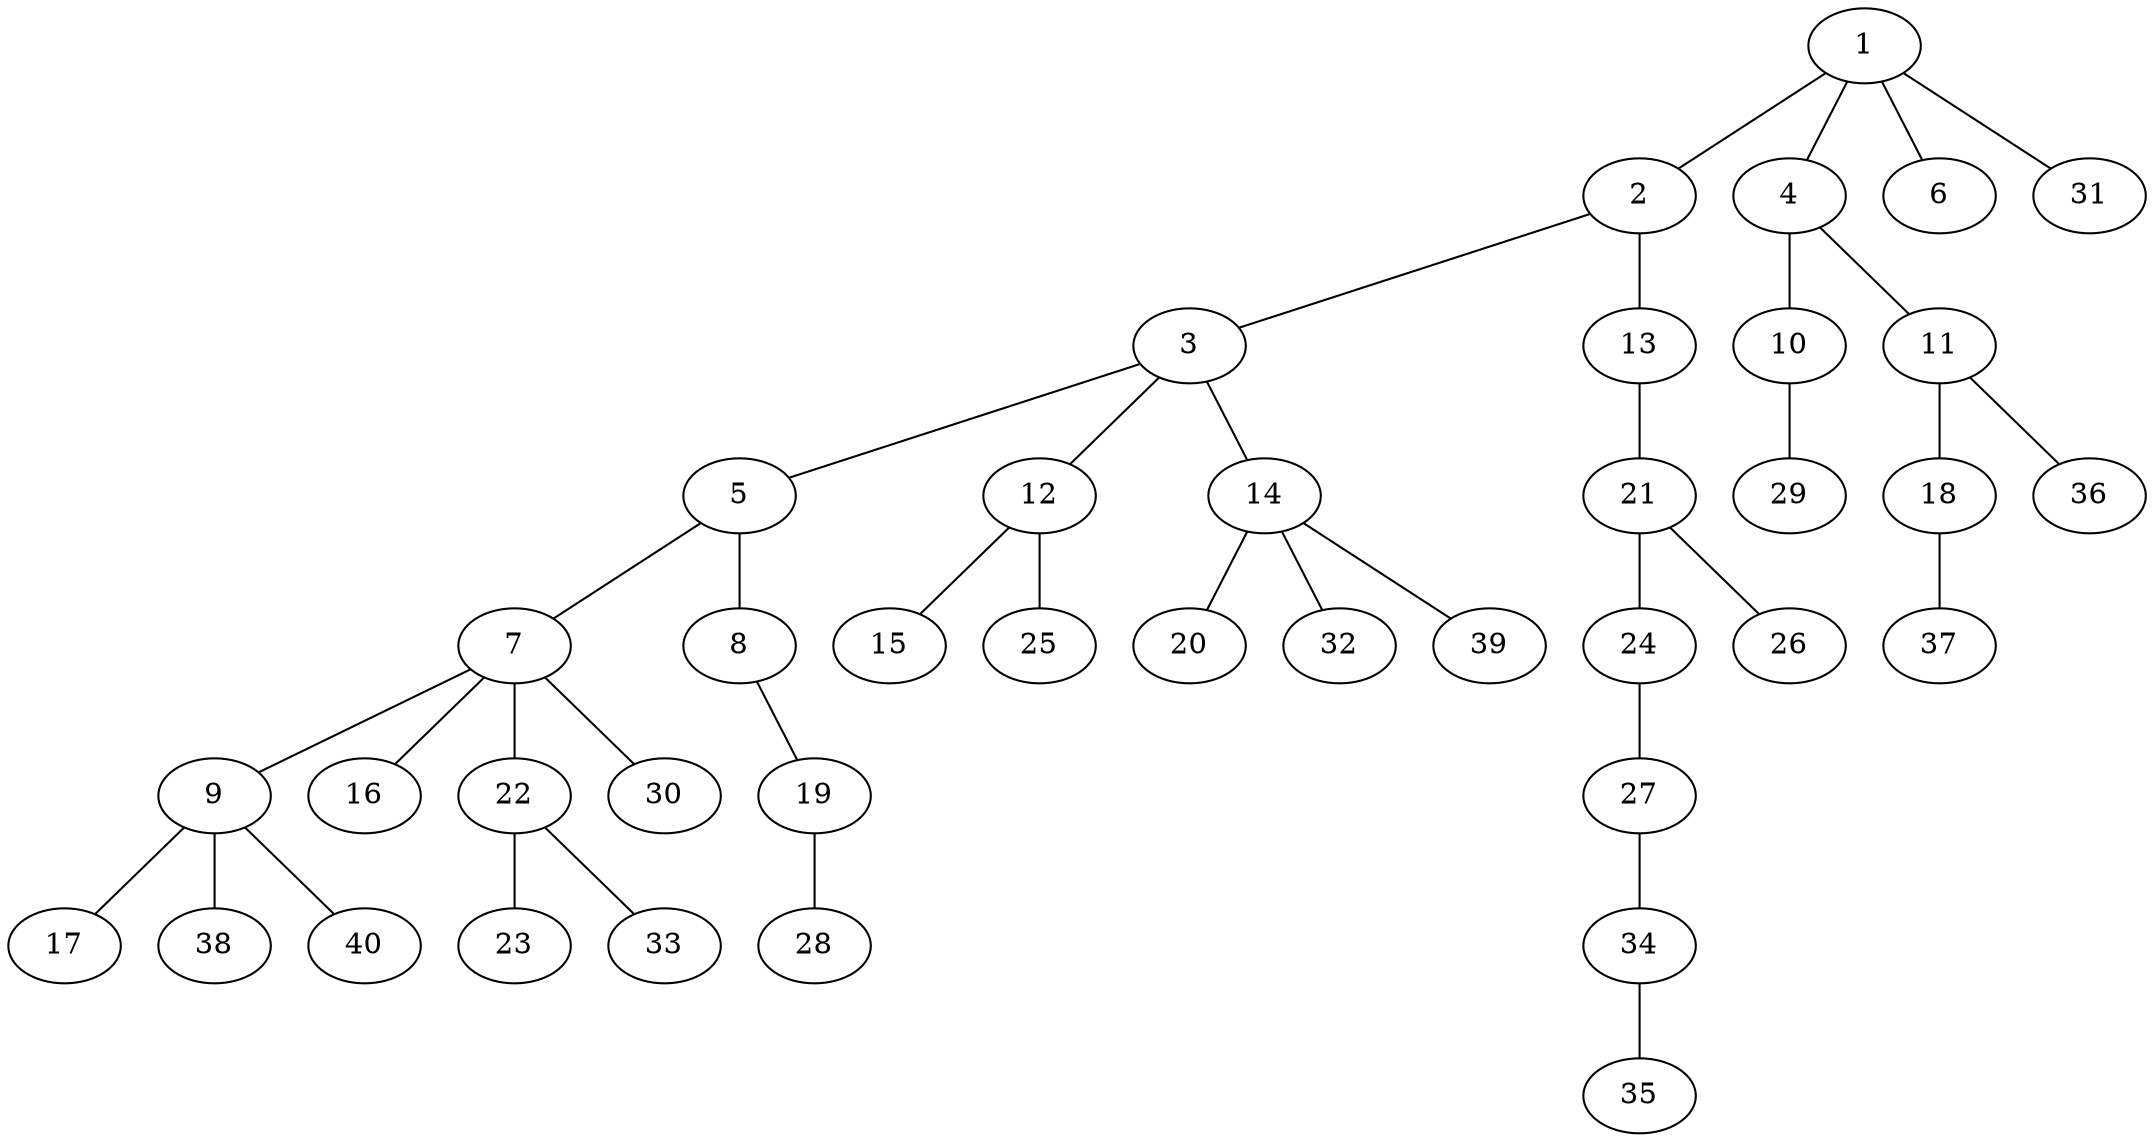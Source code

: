 graph graphname {1--2
1--4
1--6
1--31
2--3
2--13
3--5
3--12
3--14
4--10
4--11
5--7
5--8
7--9
7--16
7--22
7--30
8--19
9--17
9--38
9--40
10--29
11--18
11--36
12--15
12--25
13--21
14--20
14--32
14--39
18--37
19--28
21--24
21--26
22--23
22--33
24--27
27--34
34--35
}